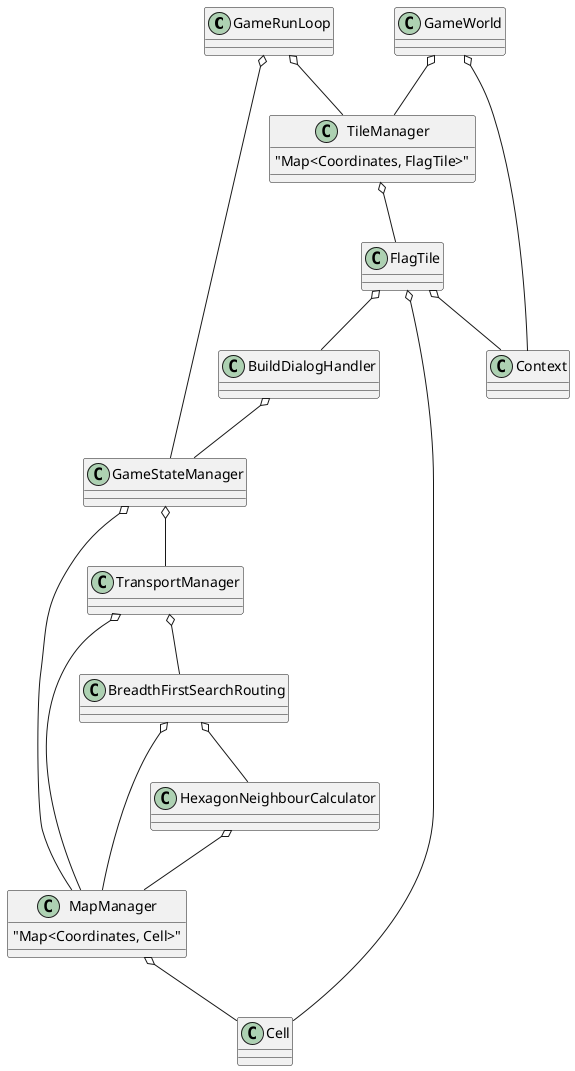@startuml
GameRunLoop o-- GameStateManager
GameRunLoop o-- TileManager

GameStateManager o-- MapManager
GameStateManager o-- TransportManager

TransportManager o-- MapManager
TransportManager o-- BreadthFirstSearchRouting

HexagonNeighbourCalculator o-- MapManager

BreadthFirstSearchRouting o-- MapManager
BreadthFirstSearchRouting o-- HexagonNeighbourCalculator

BuildDialogHandler o-- GameStateManager

GameWorld o-- Context
GameWorld o-- TileManager

class TileManager {
    "Map<Coordinates, FlagTile>"
}
TileManager o-- FlagTile

class MapManager {
    "Map<Coordinates, Cell>"
}
MapManager o-- Cell

FlagTile o-- Cell
FlagTile o-- BuildDialogHandler
FlagTile o-- Context
@enduml